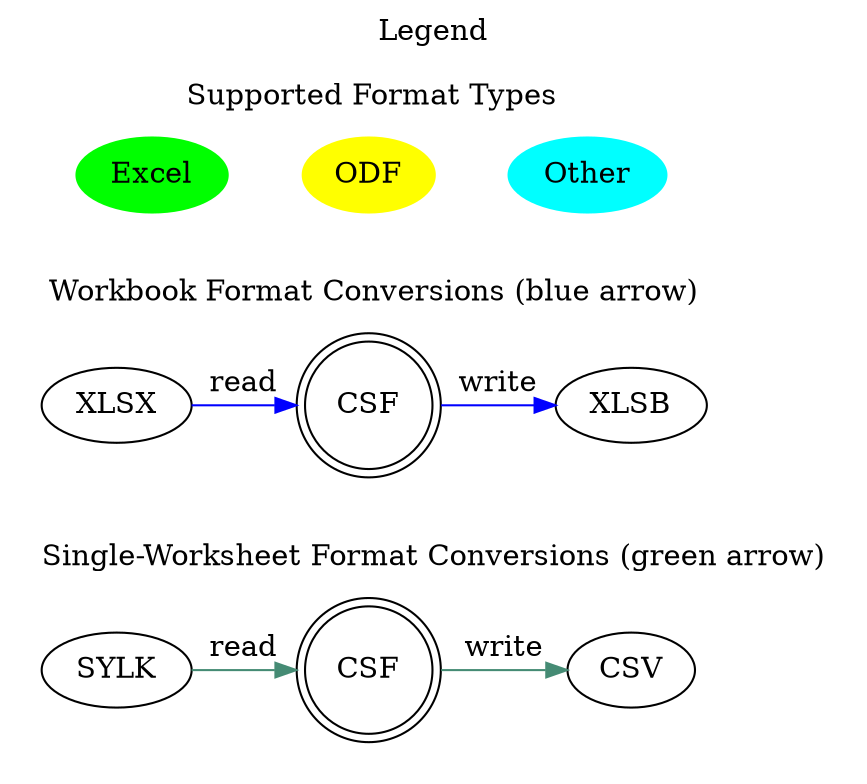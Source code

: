 digraph G {
	graph [mindist=0];
	labelloc=t;
	label="Legend"

	subgraph cluster_0 {
		label="Supported Format Types"
		color="white"
		XL[label="Excel",style=filled,color=green];
		OD[label="ODF",style=filled,color=yellow];
		OLD[label="Other",style=filled,color=cyan];
		{ edge[style=invis] XL -> OD -> OLD[constraint=false]}
	}

	subgraph cluster_1 {
		label="Workbook Format Conversions (blue arrow)"
		color="white"
		x1i[label="XLSX"]
		c1[shape=doublecircle,label="CSF"];
		x1o[label="XLSB"]
		{ edge[color=blue]
			x1i->c1[constraint=false,label="read"]
			c1->x1o[constraint=false,label="write"];
		}
	}

	subgraph cluster_2 {
		label="Single-Worksheet Format Conversions (green arrow)"
		color="white"
		x2i[label="SYLK"]
		c2[shape=doublecircle,label="CSF"];
		x2o[label="CSV"]
		{ edge[color=aquamarine4]
			x2i->c2[constraint=false,label="read"]
			c2->x2o[constraint=false,label="write"];
		}
	}

	{ edge[style=invis] XL -> x1i -> x2i; }
	{ edge[style=invis] OD -> c1 -> c2; }
	{ edge[style=invis] OLD -> x1o -> x2o; }
}
